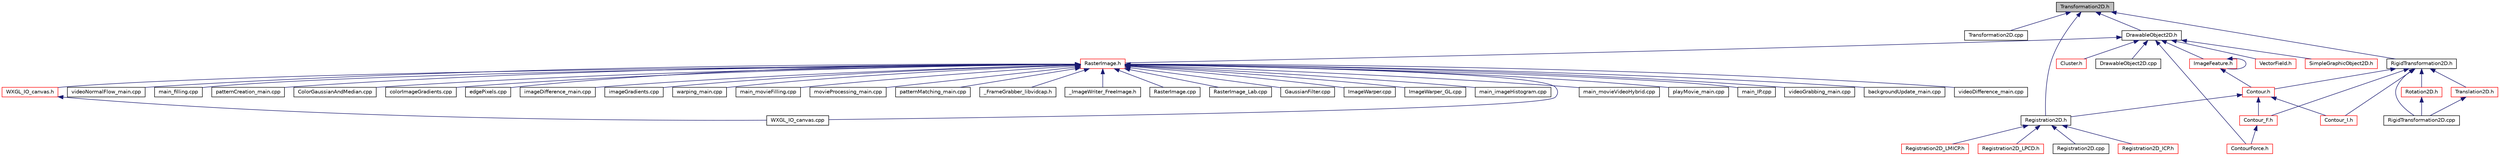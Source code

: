 digraph "Transformation2D.h"
{
  edge [fontname="Helvetica",fontsize="10",labelfontname="Helvetica",labelfontsize="10"];
  node [fontname="Helvetica",fontsize="10",shape=record];
  Node1 [label="Transformation2D.h",height=0.2,width=0.4,color="black", fillcolor="grey75", style="filled", fontcolor="black"];
  Node1 -> Node2 [dir="back",color="midnightblue",fontsize="10",style="solid",fontname="Helvetica"];
  Node2 [label="Transformation2D.cpp",height=0.2,width=0.4,color="black", fillcolor="white", style="filled",URL="$Transformation2D_8cpp.html"];
  Node1 -> Node3 [dir="back",color="midnightblue",fontsize="10",style="solid",fontname="Helvetica"];
  Node3 [label="DrawableObject2D.h",height=0.2,width=0.4,color="black", fillcolor="white", style="filled",URL="$DrawableObject2D_8h.html"];
  Node3 -> Node4 [dir="back",color="midnightblue",fontsize="10",style="solid",fontname="Helvetica"];
  Node4 [label="DrawableObject2D.cpp",height=0.2,width=0.4,color="black", fillcolor="white", style="filled",URL="$DrawableObject2D_8cpp.html"];
  Node3 -> Node5 [dir="back",color="midnightblue",fontsize="10",style="solid",fontname="Helvetica"];
  Node5 [label="RasterImage.h",height=0.2,width=0.4,color="red", fillcolor="white", style="filled",URL="$RasterImage_8h.html"];
  Node5 -> Node6 [dir="back",color="midnightblue",fontsize="10",style="solid",fontname="Helvetica"];
  Node6 [label="_FrameGrabber_libvidcap.h",height=0.2,width=0.4,color="black", fillcolor="white", style="filled",URL="$__FrameGrabber__libvidcap_8h.html"];
  Node5 -> Node7 [dir="back",color="midnightblue",fontsize="10",style="solid",fontname="Helvetica"];
  Node7 [label="_ImageWriter_FreeImage.h",height=0.2,width=0.4,color="black", fillcolor="white", style="filled",URL="$__ImageWriter__FreeImage_8h.html"];
  Node5 -> Node8 [dir="back",color="midnightblue",fontsize="10",style="solid",fontname="Helvetica"];
  Node8 [label="RasterImage.cpp",height=0.2,width=0.4,color="black", fillcolor="white", style="filled",URL="$RasterImage_8cpp.html"];
  Node5 -> Node9 [dir="back",color="midnightblue",fontsize="10",style="solid",fontname="Helvetica"];
  Node9 [label="RasterImage_Lab.cpp",height=0.2,width=0.4,color="black", fillcolor="white", style="filled",URL="$RasterImage__Lab_8cpp.html"];
  Node5 -> Node10 [dir="back",color="midnightblue",fontsize="10",style="solid",fontname="Helvetica"];
  Node10 [label="GaussianFilter.cpp",height=0.2,width=0.4,color="black", fillcolor="white", style="filled",URL="$GaussianFilter_8cpp.html"];
  Node5 -> Node11 [dir="back",color="midnightblue",fontsize="10",style="solid",fontname="Helvetica"];
  Node11 [label="ImageWarper.cpp",height=0.2,width=0.4,color="black", fillcolor="white", style="filled",URL="$ImageWarper_8cpp.html"];
  Node5 -> Node12 [dir="back",color="midnightblue",fontsize="10",style="solid",fontname="Helvetica"];
  Node12 [label="ImageWarper_GL.cpp",height=0.2,width=0.4,color="black", fillcolor="white", style="filled",URL="$ImageWarper__GL_8cpp.html"];
  Node5 -> Node13 [dir="back",color="midnightblue",fontsize="10",style="solid",fontname="Helvetica"];
  Node13 [label="main_imageHistogram.cpp",height=0.2,width=0.4,color="black", fillcolor="white", style="filled",URL="$main__imageHistogram_8cpp.html"];
  Node5 -> Node14 [dir="back",color="midnightblue",fontsize="10",style="solid",fontname="Helvetica"];
  Node14 [label="main_movieVideoHybrid.cpp",height=0.2,width=0.4,color="black", fillcolor="white", style="filled",URL="$main__movieVideoHybrid_8cpp.html"];
  Node5 -> Node15 [dir="back",color="midnightblue",fontsize="10",style="solid",fontname="Helvetica"];
  Node15 [label="playMovie_main.cpp",height=0.2,width=0.4,color="black", fillcolor="white", style="filled",URL="$playMovie__main_8cpp.html"];
  Node5 -> Node16 [dir="back",color="midnightblue",fontsize="10",style="solid",fontname="Helvetica"];
  Node16 [label="main_IP.cpp",height=0.2,width=0.4,color="black", fillcolor="white", style="filled",URL="$main__IP_8cpp.html"];
  Node5 -> Node17 [dir="back",color="midnightblue",fontsize="10",style="solid",fontname="Helvetica"];
  Node17 [label="videoGrabbing_main.cpp",height=0.2,width=0.4,color="black", fillcolor="white", style="filled",URL="$videoGrabbing__main_8cpp.html"];
  Node5 -> Node18 [dir="back",color="midnightblue",fontsize="10",style="solid",fontname="Helvetica"];
  Node18 [label="WXGL_IO_canvas.h",height=0.2,width=0.4,color="red", fillcolor="white", style="filled",URL="$WXGL__IO__canvas_8h.html"];
  Node18 -> Node19 [dir="back",color="midnightblue",fontsize="10",style="solid",fontname="Helvetica"];
  Node19 [label="WXGL_IO_canvas.cpp",height=0.2,width=0.4,color="black", fillcolor="white", style="filled",URL="$WXGL__IO__canvas_8cpp.html"];
  Node5 -> Node19 [dir="back",color="midnightblue",fontsize="10",style="solid",fontname="Helvetica"];
  Node5 -> Node20 [dir="back",color="midnightblue",fontsize="10",style="solid",fontname="Helvetica"];
  Node20 [label="backgroundUpdate_main.cpp",height=0.2,width=0.4,color="black", fillcolor="white", style="filled",URL="$backgroundUpdate__main_8cpp.html"];
  Node5 -> Node21 [dir="back",color="midnightblue",fontsize="10",style="solid",fontname="Helvetica"];
  Node21 [label="videoDifference_main.cpp",height=0.2,width=0.4,color="black", fillcolor="white", style="filled",URL="$videoDifference__main_8cpp.html"];
  Node5 -> Node22 [dir="back",color="midnightblue",fontsize="10",style="solid",fontname="Helvetica"];
  Node22 [label="videoNormalFlow_main.cpp",height=0.2,width=0.4,color="black", fillcolor="white", style="filled",URL="$videoNormalFlow__main_8cpp.html"];
  Node5 -> Node23 [dir="back",color="midnightblue",fontsize="10",style="solid",fontname="Helvetica"];
  Node23 [label="main_filling.cpp",height=0.2,width=0.4,color="black", fillcolor="white", style="filled",URL="$main__filling_8cpp.html"];
  Node5 -> Node24 [dir="back",color="midnightblue",fontsize="10",style="solid",fontname="Helvetica"];
  Node24 [label="patternCreation_main.cpp",height=0.2,width=0.4,color="black", fillcolor="white", style="filled",URL="$patternCreation__main_8cpp.html"];
  Node5 -> Node25 [dir="back",color="midnightblue",fontsize="10",style="solid",fontname="Helvetica"];
  Node25 [label="ColorGaussianAndMedian.cpp",height=0.2,width=0.4,color="black", fillcolor="white", style="filled",URL="$ColorGaussianAndMedian_8cpp.html"];
  Node5 -> Node26 [dir="back",color="midnightblue",fontsize="10",style="solid",fontname="Helvetica"];
  Node26 [label="colorImageGradients.cpp",height=0.2,width=0.4,color="black", fillcolor="white", style="filled",URL="$colorImageGradients_8cpp.html"];
  Node5 -> Node27 [dir="back",color="midnightblue",fontsize="10",style="solid",fontname="Helvetica"];
  Node27 [label="edgePixels.cpp",height=0.2,width=0.4,color="black", fillcolor="white", style="filled",URL="$edgePixels_8cpp.html"];
  Node5 -> Node28 [dir="back",color="midnightblue",fontsize="10",style="solid",fontname="Helvetica"];
  Node28 [label="imageDifference_main.cpp",height=0.2,width=0.4,color="black", fillcolor="white", style="filled",URL="$imageDifference__main_8cpp.html"];
  Node5 -> Node29 [dir="back",color="midnightblue",fontsize="10",style="solid",fontname="Helvetica"];
  Node29 [label="imageGradients.cpp",height=0.2,width=0.4,color="black", fillcolor="white", style="filled",URL="$imageGradients_8cpp.html"];
  Node5 -> Node30 [dir="back",color="midnightblue",fontsize="10",style="solid",fontname="Helvetica"];
  Node30 [label="warping_main.cpp",height=0.2,width=0.4,color="black", fillcolor="white", style="filled",URL="$warping__main_8cpp.html"];
  Node5 -> Node31 [dir="back",color="midnightblue",fontsize="10",style="solid",fontname="Helvetica"];
  Node31 [label="main_movieFilling.cpp",height=0.2,width=0.4,color="black", fillcolor="white", style="filled",URL="$main__movieFilling_8cpp.html"];
  Node5 -> Node32 [dir="back",color="midnightblue",fontsize="10",style="solid",fontname="Helvetica"];
  Node32 [label="movieProcessing_main.cpp",height=0.2,width=0.4,color="black", fillcolor="white", style="filled",URL="$movieProcessing__main_8cpp.html"];
  Node5 -> Node33 [dir="back",color="midnightblue",fontsize="10",style="solid",fontname="Helvetica"];
  Node33 [label="patternMatching_main.cpp",height=0.2,width=0.4,color="black", fillcolor="white", style="filled",URL="$patternMatching__main_8cpp.html"];
  Node3 -> Node34 [dir="back",color="midnightblue",fontsize="10",style="solid",fontname="Helvetica"];
  Node34 [label="VectorField.h",height=0.2,width=0.4,color="red", fillcolor="white", style="filled",URL="$VectorField_8h.html"];
  Node3 -> Node35 [dir="back",color="midnightblue",fontsize="10",style="solid",fontname="Helvetica"];
  Node35 [label="SimpleGraphicObject2D.h",height=0.2,width=0.4,color="red", fillcolor="white", style="filled",URL="$SimpleGraphicObject2D_8h.html"];
  Node3 -> Node36 [dir="back",color="midnightblue",fontsize="10",style="solid",fontname="Helvetica"];
  Node36 [label="ImageFeature.h",height=0.2,width=0.4,color="red", fillcolor="white", style="filled",URL="$ImageFeature_8h.html"];
  Node36 -> Node37 [dir="back",color="midnightblue",fontsize="10",style="solid",fontname="Helvetica"];
  Node37 [label="Contour.h",height=0.2,width=0.4,color="red", fillcolor="white", style="filled",URL="$Contour_8h.html"];
  Node37 -> Node38 [dir="back",color="midnightblue",fontsize="10",style="solid",fontname="Helvetica"];
  Node38 [label="Contour_F.h",height=0.2,width=0.4,color="red", fillcolor="white", style="filled",URL="$Contour__F_8h.html"];
  Node38 -> Node39 [dir="back",color="midnightblue",fontsize="10",style="solid",fontname="Helvetica"];
  Node39 [label="ContourForce.h",height=0.2,width=0.4,color="red", fillcolor="white", style="filled",URL="$ContourForce_8h.html"];
  Node37 -> Node40 [dir="back",color="midnightblue",fontsize="10",style="solid",fontname="Helvetica"];
  Node40 [label="Contour_I.h",height=0.2,width=0.4,color="red", fillcolor="white", style="filled",URL="$Contour__I_8h.html"];
  Node37 -> Node41 [dir="back",color="midnightblue",fontsize="10",style="solid",fontname="Helvetica"];
  Node41 [label="Registration2D.h",height=0.2,width=0.4,color="black", fillcolor="white", style="filled",URL="$Registration2D_8h.html"];
  Node41 -> Node42 [dir="back",color="midnightblue",fontsize="10",style="solid",fontname="Helvetica"];
  Node42 [label="Registration2D.cpp",height=0.2,width=0.4,color="black", fillcolor="white", style="filled",URL="$Registration2D_8cpp.html"];
  Node41 -> Node43 [dir="back",color="midnightblue",fontsize="10",style="solid",fontname="Helvetica"];
  Node43 [label="Registration2D_ICP.h",height=0.2,width=0.4,color="red", fillcolor="white", style="filled",URL="$Registration2D__ICP_8h.html"];
  Node41 -> Node44 [dir="back",color="midnightblue",fontsize="10",style="solid",fontname="Helvetica"];
  Node44 [label="Registration2D_LMICP.h",height=0.2,width=0.4,color="red", fillcolor="white", style="filled",URL="$Registration2D__LMICP_8h.html"];
  Node41 -> Node45 [dir="back",color="midnightblue",fontsize="10",style="solid",fontname="Helvetica"];
  Node45 [label="Registration2D_LPCD.h",height=0.2,width=0.4,color="red", fillcolor="white", style="filled",URL="$Registration2D__LPCD_8h.html"];
  Node36 -> Node36 [dir="back",color="midnightblue",fontsize="10",style="solid",fontname="Helvetica"];
  Node3 -> Node39 [dir="back",color="midnightblue",fontsize="10",style="solid",fontname="Helvetica"];
  Node3 -> Node46 [dir="back",color="midnightblue",fontsize="10",style="solid",fontname="Helvetica"];
  Node46 [label="Cluster.h",height=0.2,width=0.4,color="red", fillcolor="white", style="filled",URL="$Cluster_8h.html"];
  Node1 -> Node47 [dir="back",color="midnightblue",fontsize="10",style="solid",fontname="Helvetica"];
  Node47 [label="RigidTransformation2D.h",height=0.2,width=0.4,color="black", fillcolor="white", style="filled",URL="$RigidTransformation2D_8h.html"];
  Node47 -> Node48 [dir="back",color="midnightblue",fontsize="10",style="solid",fontname="Helvetica"];
  Node48 [label="RigidTransformation2D.cpp",height=0.2,width=0.4,color="black", fillcolor="white", style="filled",URL="$RigidTransformation2D_8cpp.html"];
  Node47 -> Node37 [dir="back",color="midnightblue",fontsize="10",style="solid",fontname="Helvetica"];
  Node47 -> Node38 [dir="back",color="midnightblue",fontsize="10",style="solid",fontname="Helvetica"];
  Node47 -> Node40 [dir="back",color="midnightblue",fontsize="10",style="solid",fontname="Helvetica"];
  Node47 -> Node49 [dir="back",color="midnightblue",fontsize="10",style="solid",fontname="Helvetica"];
  Node49 [label="Rotation2D.h",height=0.2,width=0.4,color="red", fillcolor="white", style="filled",URL="$Rotation2D_8h.html"];
  Node49 -> Node48 [dir="back",color="midnightblue",fontsize="10",style="solid",fontname="Helvetica"];
  Node47 -> Node50 [dir="back",color="midnightblue",fontsize="10",style="solid",fontname="Helvetica"];
  Node50 [label="Translation2D.h",height=0.2,width=0.4,color="red", fillcolor="white", style="filled",URL="$Translation2D_8h.html"];
  Node50 -> Node48 [dir="back",color="midnightblue",fontsize="10",style="solid",fontname="Helvetica"];
  Node1 -> Node41 [dir="back",color="midnightblue",fontsize="10",style="solid",fontname="Helvetica"];
}
